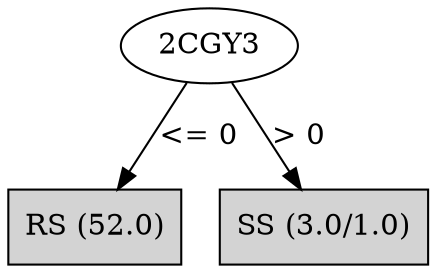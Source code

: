 digraph J48Tree {
N0 [label="2CGY3" ]
N0->N1 [label="<= 0"]
N1 [label="RS (52.0)" shape=box style=filled ]
N0->N2 [label="> 0"]
N2 [label="SS (3.0/1.0)" shape=box style=filled ]
}

